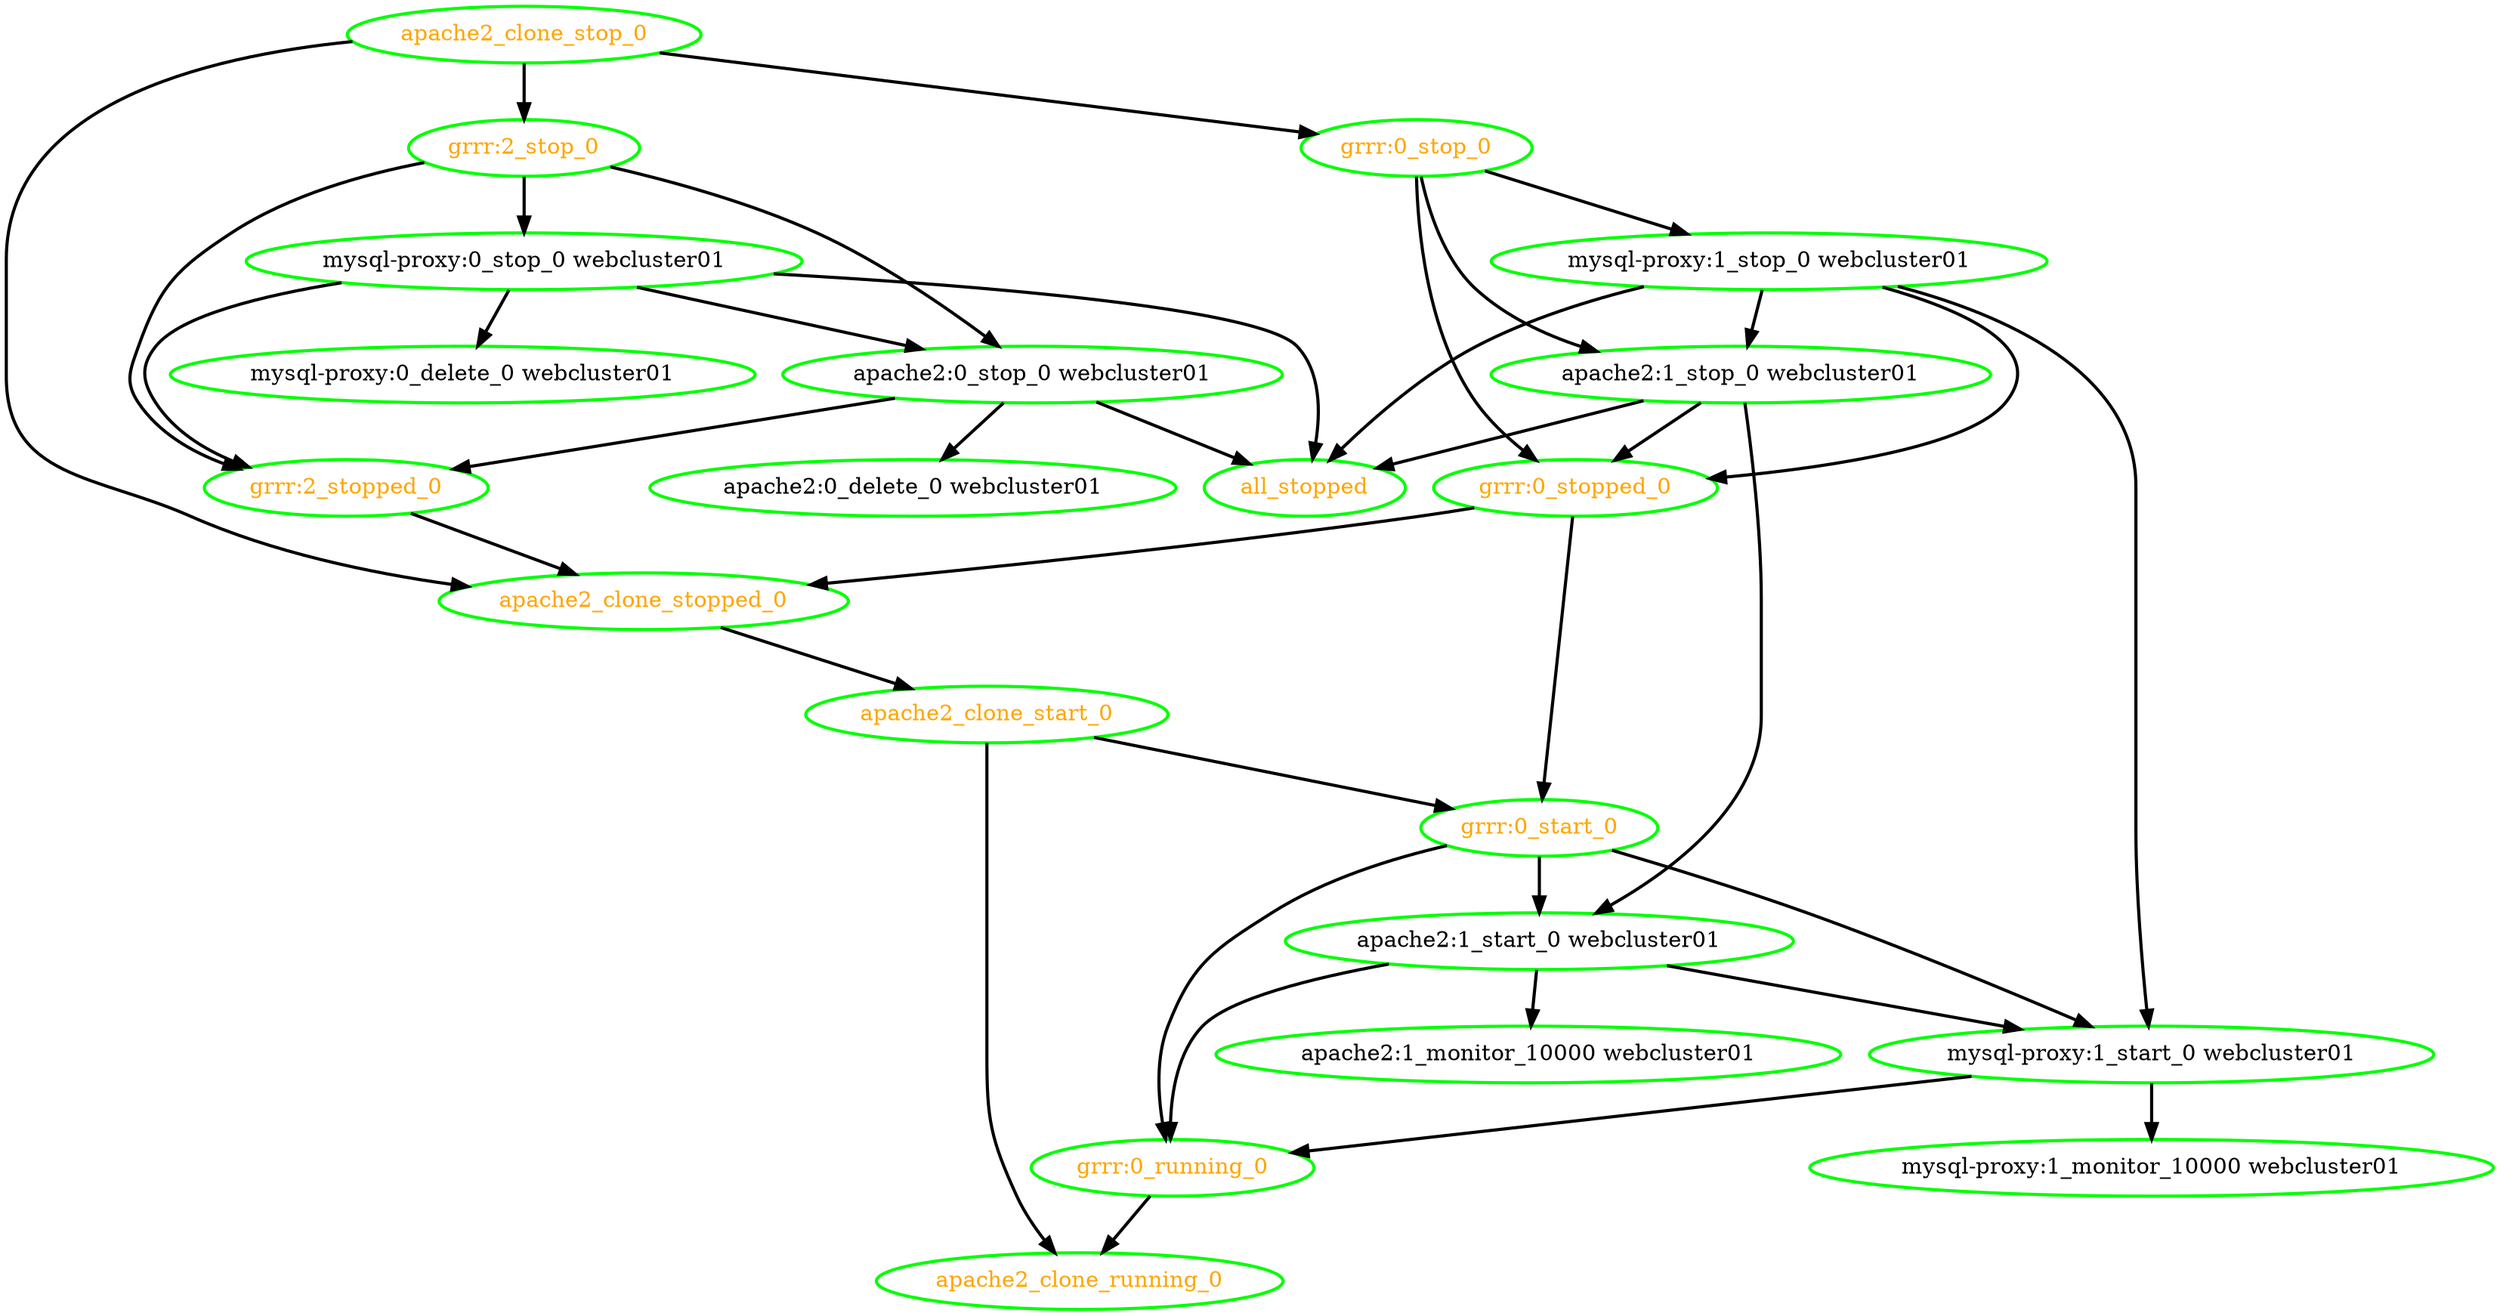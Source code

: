 digraph "g" {
"all_stopped" [ style=bold color="green" fontcolor="orange" ]
"apache2:0_delete_0 webcluster01" [ style=bold color="green" fontcolor="black"]
"apache2:0_stop_0 webcluster01" -> "all_stopped" [ style = bold]
"apache2:0_stop_0 webcluster01" -> "apache2:0_delete_0 webcluster01" [ style = bold]
"apache2:0_stop_0 webcluster01" -> "grrr:2_stopped_0" [ style = bold]
"apache2:0_stop_0 webcluster01" [ style=bold color="green" fontcolor="black"]
"apache2:1_monitor_10000 webcluster01" [ style=bold color="green" fontcolor="black" ]
"apache2:1_start_0 webcluster01" -> "apache2:1_monitor_10000 webcluster01" [ style = bold]
"apache2:1_start_0 webcluster01" -> "grrr:0_running_0" [ style = bold]
"apache2:1_start_0 webcluster01" -> "mysql-proxy:1_start_0 webcluster01" [ style = bold]
"apache2:1_start_0 webcluster01" [ style=bold color="green" fontcolor="black" ]
"apache2:1_stop_0 webcluster01" -> "all_stopped" [ style = bold]
"apache2:1_stop_0 webcluster01" -> "apache2:1_start_0 webcluster01" [ style = bold]
"apache2:1_stop_0 webcluster01" -> "grrr:0_stopped_0" [ style = bold]
"apache2:1_stop_0 webcluster01" [ style=bold color="green" fontcolor="black" ]
"apache2_clone_running_0" [ style=bold color="green" fontcolor="orange" ]
"apache2_clone_start_0" -> "apache2_clone_running_0" [ style = bold]
"apache2_clone_start_0" -> "grrr:0_start_0" [ style = bold]
"apache2_clone_start_0" [ style=bold color="green" fontcolor="orange" ]
"apache2_clone_stop_0" -> "apache2_clone_stopped_0" [ style = bold]
"apache2_clone_stop_0" -> "grrr:0_stop_0" [ style = bold]
"apache2_clone_stop_0" -> "grrr:2_stop_0" [ style = bold]
"apache2_clone_stop_0" [ style=bold color="green" fontcolor="orange" ]
"apache2_clone_stopped_0" -> "apache2_clone_start_0" [ style = bold]
"apache2_clone_stopped_0" [ style=bold color="green" fontcolor="orange" ]
"grrr:0_running_0" -> "apache2_clone_running_0" [ style = bold]
"grrr:0_running_0" [ style=bold color="green" fontcolor="orange"]
"grrr:0_start_0" -> "apache2:1_start_0 webcluster01" [ style = bold]
"grrr:0_start_0" -> "grrr:0_running_0" [ style = bold]
"grrr:0_start_0" -> "mysql-proxy:1_start_0 webcluster01" [ style = bold]
"grrr:0_start_0" [ style=bold color="green" fontcolor="orange"]
"grrr:0_stop_0" -> "apache2:1_stop_0 webcluster01" [ style = bold]
"grrr:0_stop_0" -> "grrr:0_stopped_0" [ style = bold]
"grrr:0_stop_0" -> "mysql-proxy:1_stop_0 webcluster01" [ style = bold]
"grrr:0_stop_0" [ style=bold color="green" fontcolor="orange"]
"grrr:0_stopped_0" -> "apache2_clone_stopped_0" [ style = bold]
"grrr:0_stopped_0" -> "grrr:0_start_0" [ style = bold]
"grrr:0_stopped_0" [ style=bold color="green" fontcolor="orange"]
"grrr:2_stop_0" -> "apache2:0_stop_0 webcluster01" [ style = bold]
"grrr:2_stop_0" -> "grrr:2_stopped_0" [ style = bold]
"grrr:2_stop_0" -> "mysql-proxy:0_stop_0 webcluster01" [ style = bold]
"grrr:2_stop_0" [ style=bold color="green" fontcolor="orange" ]
"grrr:2_stopped_0" -> "apache2_clone_stopped_0" [ style = bold]
"grrr:2_stopped_0" [ style=bold color="green" fontcolor="orange" ]
"mysql-proxy:0_delete_0 webcluster01" [ style=bold color="green" fontcolor="black"]
"mysql-proxy:0_stop_0 webcluster01" -> "all_stopped" [ style = bold]
"mysql-proxy:0_stop_0 webcluster01" -> "apache2:0_stop_0 webcluster01" [ style = bold]
"mysql-proxy:0_stop_0 webcluster01" -> "grrr:2_stopped_0" [ style = bold]
"mysql-proxy:0_stop_0 webcluster01" -> "mysql-proxy:0_delete_0 webcluster01" [ style = bold]
"mysql-proxy:0_stop_0 webcluster01" [ style=bold color="green" fontcolor="black"]
"mysql-proxy:1_monitor_10000 webcluster01" [ style=bold color="green" fontcolor="black" ]
"mysql-proxy:1_start_0 webcluster01" -> "grrr:0_running_0" [ style = bold]
"mysql-proxy:1_start_0 webcluster01" -> "mysql-proxy:1_monitor_10000 webcluster01" [ style = bold]
"mysql-proxy:1_start_0 webcluster01" [ style=bold color="green" fontcolor="black" ]
"mysql-proxy:1_stop_0 webcluster01" -> "all_stopped" [ style = bold]
"mysql-proxy:1_stop_0 webcluster01" -> "apache2:1_stop_0 webcluster01" [ style = bold]
"mysql-proxy:1_stop_0 webcluster01" -> "grrr:0_stopped_0" [ style = bold]
"mysql-proxy:1_stop_0 webcluster01" -> "mysql-proxy:1_start_0 webcluster01" [ style = bold]
"mysql-proxy:1_stop_0 webcluster01" [ style=bold color="green" fontcolor="black" ]
}
